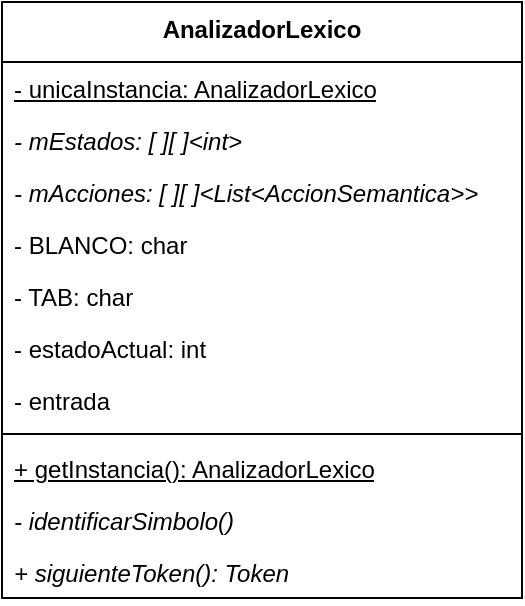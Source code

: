 <mxfile version="24.7.8">
  <diagram name="Página-1" id="OVWdcCAKQc3JOSSVShSJ">
    <mxGraphModel dx="298" dy="553" grid="1" gridSize="10" guides="1" tooltips="1" connect="1" arrows="1" fold="1" page="1" pageScale="1" pageWidth="827" pageHeight="1169" math="0" shadow="0">
      <root>
        <mxCell id="0" />
        <mxCell id="1" parent="0" />
        <mxCell id="6GuMY1d9v-cVyEpXwXNB-1" value="AnalizadorLexico" style="swimlane;fontStyle=1;align=center;verticalAlign=top;childLayout=stackLayout;horizontal=1;startSize=30;horizontalStack=0;resizeParent=1;resizeParentMax=0;resizeLast=0;collapsible=1;marginBottom=0;whiteSpace=wrap;html=1;" vertex="1" parent="1">
          <mxGeometry x="120" y="60" width="260" height="298" as="geometry" />
        </mxCell>
        <mxCell id="6GuMY1d9v-cVyEpXwXNB-7" value="- unicaInstancia: AnalizadorLexico" style="text;strokeColor=none;fillColor=none;align=left;verticalAlign=top;spacingLeft=4;spacingRight=4;overflow=hidden;rotatable=0;points=[[0,0.5],[1,0.5]];portConstraint=eastwest;whiteSpace=wrap;html=1;fontStyle=4" vertex="1" parent="6GuMY1d9v-cVyEpXwXNB-1">
          <mxGeometry y="30" width="260" height="26" as="geometry" />
        </mxCell>
        <mxCell id="6GuMY1d9v-cVyEpXwXNB-5" value="- mEstados: [ ][ ]&amp;lt;int&amp;gt;" style="text;strokeColor=none;fillColor=none;align=left;verticalAlign=top;spacingLeft=4;spacingRight=4;overflow=hidden;rotatable=0;points=[[0,0.5],[1,0.5]];portConstraint=eastwest;whiteSpace=wrap;html=1;fontStyle=2" vertex="1" parent="6GuMY1d9v-cVyEpXwXNB-1">
          <mxGeometry y="56" width="260" height="26" as="geometry" />
        </mxCell>
        <mxCell id="6GuMY1d9v-cVyEpXwXNB-6" value="- mAcciones: [ ][ ]&amp;lt;List&amp;lt;AccionSemantica&amp;gt;&amp;gt;" style="text;strokeColor=none;fillColor=none;align=left;verticalAlign=top;spacingLeft=4;spacingRight=4;overflow=hidden;rotatable=0;points=[[0,0.5],[1,0.5]];portConstraint=eastwest;whiteSpace=wrap;html=1;fontStyle=2" vertex="1" parent="6GuMY1d9v-cVyEpXwXNB-1">
          <mxGeometry y="82" width="260" height="26" as="geometry" />
        </mxCell>
        <mxCell id="6GuMY1d9v-cVyEpXwXNB-9" value="- BLANCO: char" style="text;strokeColor=none;fillColor=none;align=left;verticalAlign=top;spacingLeft=4;spacingRight=4;overflow=hidden;rotatable=0;points=[[0,0.5],[1,0.5]];portConstraint=eastwest;whiteSpace=wrap;html=1;fontStyle=0" vertex="1" parent="6GuMY1d9v-cVyEpXwXNB-1">
          <mxGeometry y="108" width="260" height="26" as="geometry" />
        </mxCell>
        <mxCell id="6GuMY1d9v-cVyEpXwXNB-14" value="- TAB: char" style="text;strokeColor=none;fillColor=none;align=left;verticalAlign=top;spacingLeft=4;spacingRight=4;overflow=hidden;rotatable=0;points=[[0,0.5],[1,0.5]];portConstraint=eastwest;whiteSpace=wrap;html=1;fontStyle=0" vertex="1" parent="6GuMY1d9v-cVyEpXwXNB-1">
          <mxGeometry y="134" width="260" height="26" as="geometry" />
        </mxCell>
        <mxCell id="6GuMY1d9v-cVyEpXwXNB-11" value="- estadoActual: int" style="text;strokeColor=none;fillColor=none;align=left;verticalAlign=top;spacingLeft=4;spacingRight=4;overflow=hidden;rotatable=0;points=[[0,0.5],[1,0.5]];portConstraint=eastwest;whiteSpace=wrap;html=1;fontStyle=0" vertex="1" parent="6GuMY1d9v-cVyEpXwXNB-1">
          <mxGeometry y="160" width="260" height="26" as="geometry" />
        </mxCell>
        <mxCell id="6GuMY1d9v-cVyEpXwXNB-15" value="- entrada" style="text;strokeColor=none;fillColor=none;align=left;verticalAlign=top;spacingLeft=4;spacingRight=4;overflow=hidden;rotatable=0;points=[[0,0.5],[1,0.5]];portConstraint=eastwest;whiteSpace=wrap;html=1;fontStyle=0" vertex="1" parent="6GuMY1d9v-cVyEpXwXNB-1">
          <mxGeometry y="186" width="260" height="26" as="geometry" />
        </mxCell>
        <mxCell id="6GuMY1d9v-cVyEpXwXNB-3" value="" style="line;strokeWidth=1;fillColor=none;align=left;verticalAlign=middle;spacingTop=-1;spacingLeft=3;spacingRight=3;rotatable=0;labelPosition=right;points=[];portConstraint=eastwest;strokeColor=inherit;" vertex="1" parent="6GuMY1d9v-cVyEpXwXNB-1">
          <mxGeometry y="212" width="260" height="8" as="geometry" />
        </mxCell>
        <mxCell id="6GuMY1d9v-cVyEpXwXNB-8" value="+ getInstancia(): AnalizadorLexico" style="text;strokeColor=none;fillColor=none;align=left;verticalAlign=top;spacingLeft=4;spacingRight=4;overflow=hidden;rotatable=0;points=[[0,0.5],[1,0.5]];portConstraint=eastwest;whiteSpace=wrap;html=1;fontStyle=4" vertex="1" parent="6GuMY1d9v-cVyEpXwXNB-1">
          <mxGeometry y="220" width="260" height="26" as="geometry" />
        </mxCell>
        <mxCell id="6GuMY1d9v-cVyEpXwXNB-13" value="- identificarSimbolo()" style="text;strokeColor=none;fillColor=none;align=left;verticalAlign=top;spacingLeft=4;spacingRight=4;overflow=hidden;rotatable=0;points=[[0,0.5],[1,0.5]];portConstraint=eastwest;whiteSpace=wrap;html=1;fontStyle=2" vertex="1" parent="6GuMY1d9v-cVyEpXwXNB-1">
          <mxGeometry y="246" width="260" height="26" as="geometry" />
        </mxCell>
        <mxCell id="6GuMY1d9v-cVyEpXwXNB-10" value="+ siguienteToken(): Token" style="text;strokeColor=none;fillColor=none;align=left;verticalAlign=top;spacingLeft=4;spacingRight=4;overflow=hidden;rotatable=0;points=[[0,0.5],[1,0.5]];portConstraint=eastwest;whiteSpace=wrap;html=1;fontStyle=2" vertex="1" parent="6GuMY1d9v-cVyEpXwXNB-1">
          <mxGeometry y="272" width="260" height="26" as="geometry" />
        </mxCell>
      </root>
    </mxGraphModel>
  </diagram>
</mxfile>
